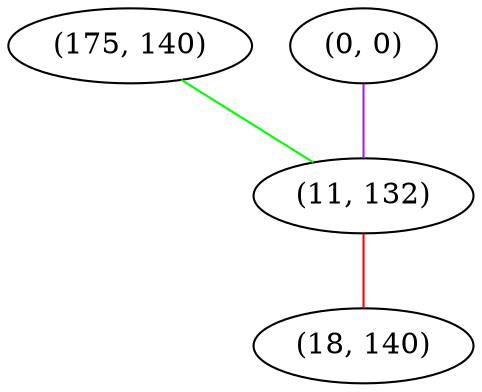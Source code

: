 graph "" {
"(175, 140)";
"(0, 0)";
"(11, 132)";
"(18, 140)";
"(175, 140)" -- "(11, 132)"  [color=green, key=0, weight=2];
"(0, 0)" -- "(11, 132)"  [color=purple, key=0, weight=4];
"(11, 132)" -- "(18, 140)"  [color=red, key=0, weight=1];
}
